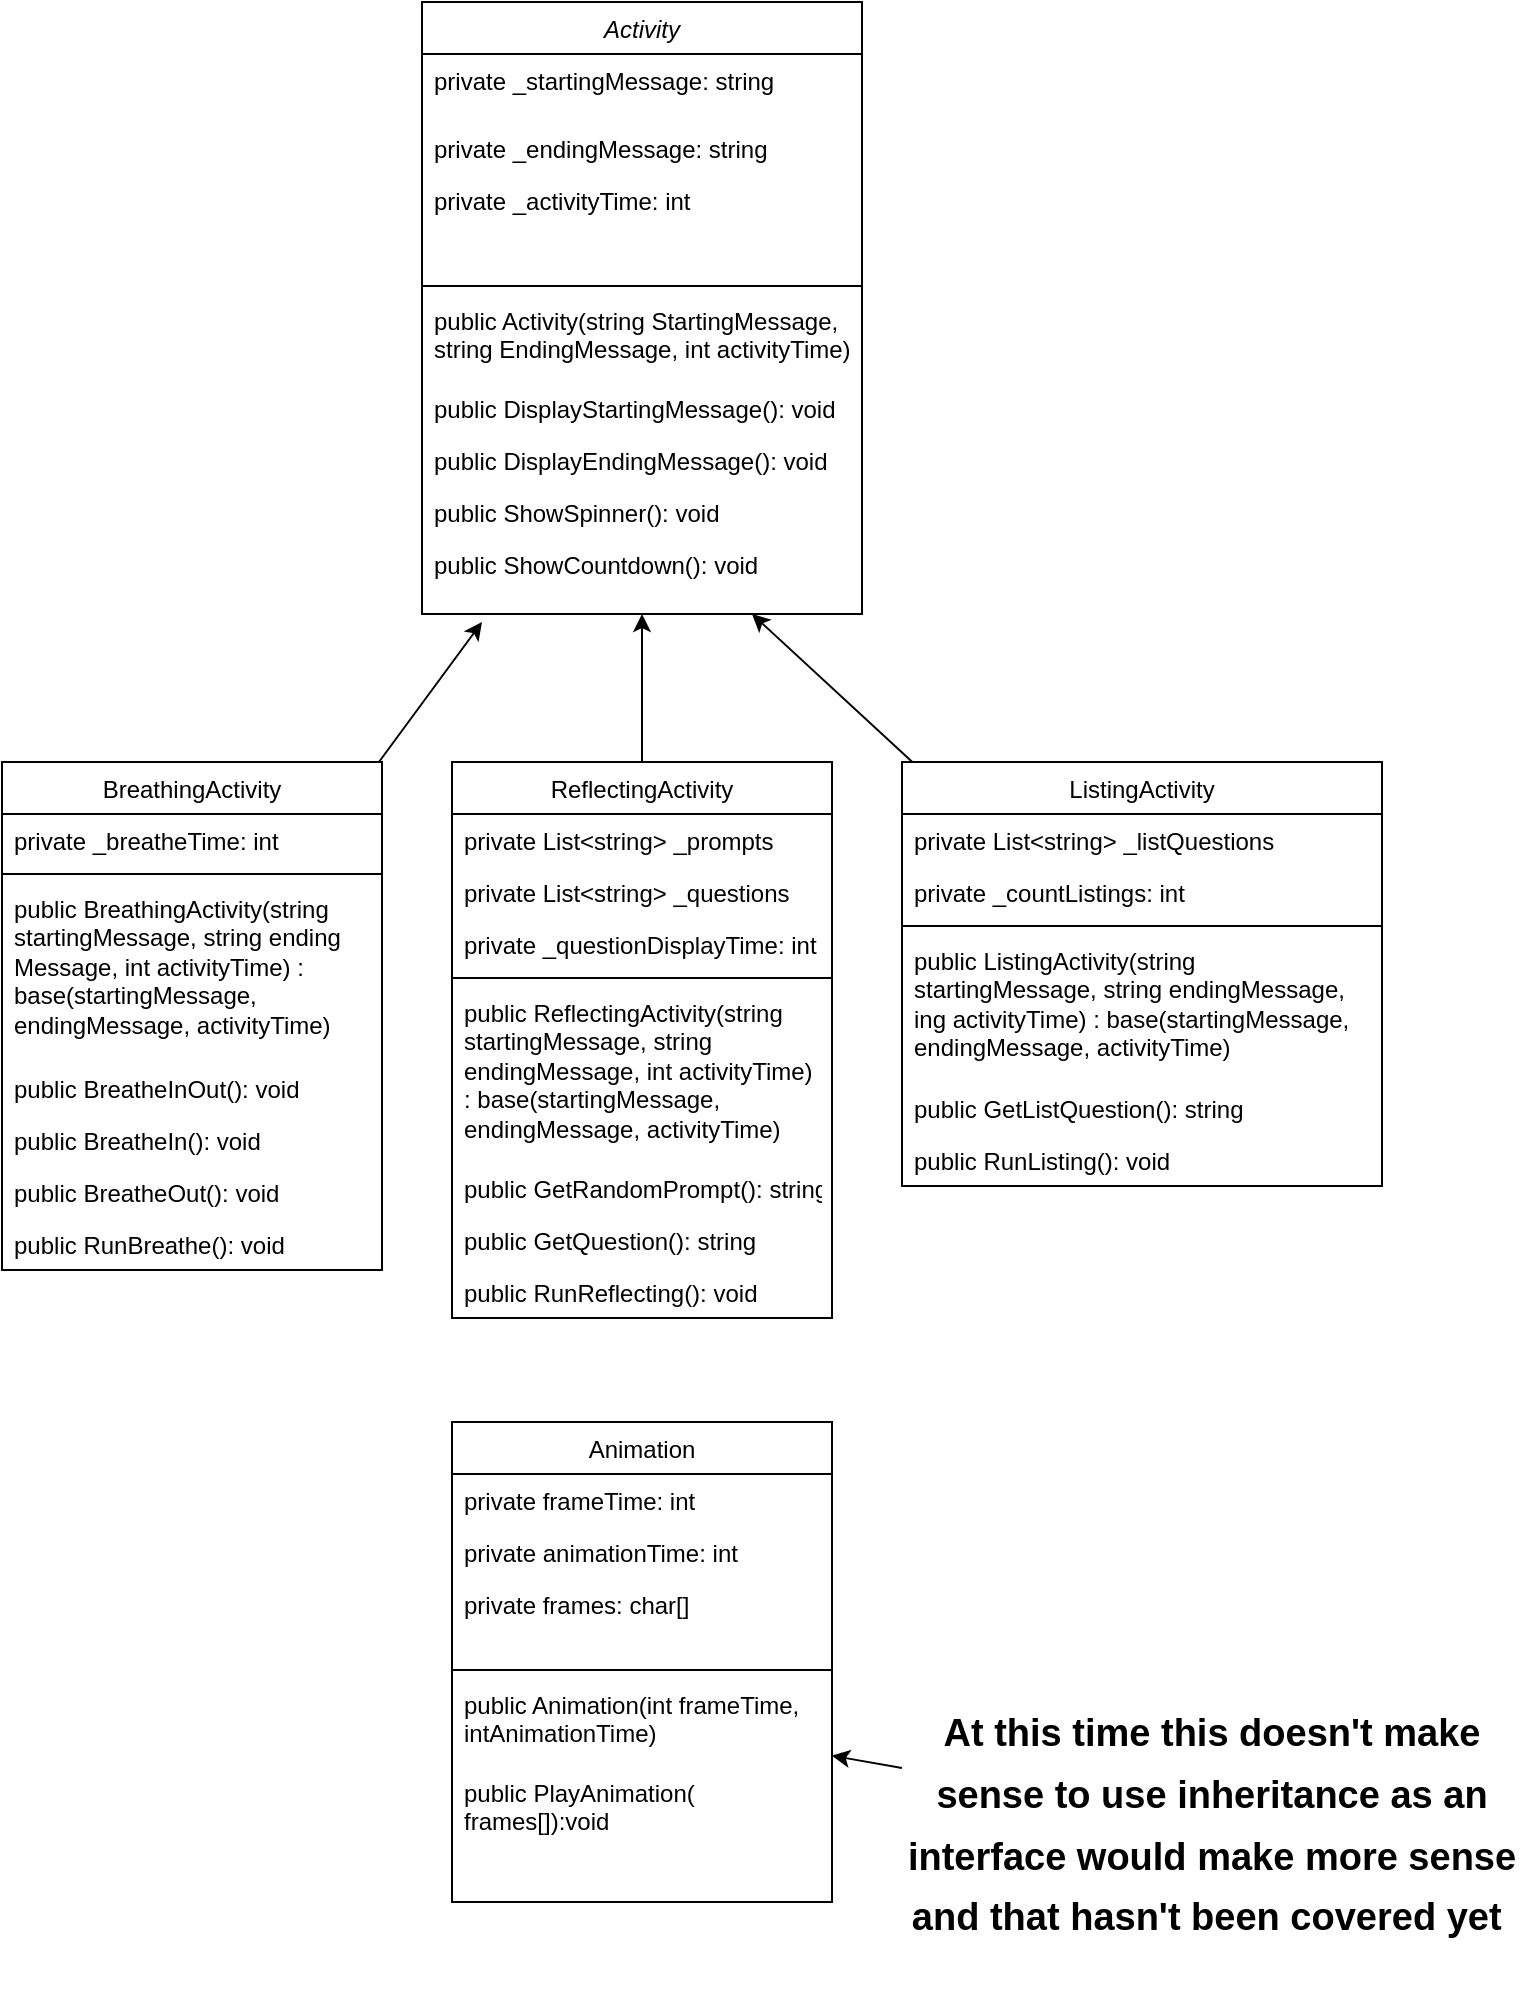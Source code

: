<mxfile version="21.3.7" type="device">
  <diagram id="C5RBs43oDa-KdzZeNtuy" name="Page-1">
    <mxGraphModel dx="1434" dy="1933" grid="1" gridSize="10" guides="1" tooltips="1" connect="1" arrows="1" fold="1" page="1" pageScale="1" pageWidth="827" pageHeight="1169" math="0" shadow="0">
      <root>
        <mxCell id="WIyWlLk6GJQsqaUBKTNV-0" />
        <mxCell id="WIyWlLk6GJQsqaUBKTNV-1" parent="WIyWlLk6GJQsqaUBKTNV-0" />
        <mxCell id="zkfFHV4jXpPFQw0GAbJ--0" value="Activity" style="swimlane;fontStyle=2;align=center;verticalAlign=top;childLayout=stackLayout;horizontal=1;startSize=26;horizontalStack=0;resizeParent=1;resizeLast=0;collapsible=1;marginBottom=0;rounded=0;shadow=0;strokeWidth=1;" parent="WIyWlLk6GJQsqaUBKTNV-1" vertex="1">
          <mxGeometry x="243" y="-1150" width="220" height="306" as="geometry">
            <mxRectangle x="230" y="140" width="160" height="26" as="alternateBounds" />
          </mxGeometry>
        </mxCell>
        <mxCell id="zkfFHV4jXpPFQw0GAbJ--3" value="private _startingMessage: string&#xa;" style="text;align=left;verticalAlign=top;spacingLeft=4;spacingRight=4;overflow=hidden;rotatable=0;points=[[0,0.5],[1,0.5]];portConstraint=eastwest;rounded=0;shadow=0;html=0;" parent="zkfFHV4jXpPFQw0GAbJ--0" vertex="1">
          <mxGeometry y="26" width="220" height="34" as="geometry" />
        </mxCell>
        <mxCell id="zb5_Ww92FfXpws6_6_BQ-10" value="private _endingMessage: string" style="text;align=left;verticalAlign=top;spacingLeft=4;spacingRight=4;overflow=hidden;rotatable=0;points=[[0,0.5],[1,0.5]];portConstraint=eastwest;rounded=0;shadow=0;html=0;" parent="zkfFHV4jXpPFQw0GAbJ--0" vertex="1">
          <mxGeometry y="60" width="220" height="26" as="geometry" />
        </mxCell>
        <mxCell id="zkfFHV4jXpPFQw0GAbJ--18" value="private _activityTime: int" style="text;align=left;verticalAlign=top;spacingLeft=4;spacingRight=4;overflow=hidden;rotatable=0;points=[[0,0.5],[1,0.5]];portConstraint=eastwest;" parent="zkfFHV4jXpPFQw0GAbJ--0" vertex="1">
          <mxGeometry y="86" width="220" height="26" as="geometry" />
        </mxCell>
        <mxCell id="zb5_Ww92FfXpws6_6_BQ-19" style="text;align=left;verticalAlign=top;spacingLeft=4;spacingRight=4;overflow=hidden;rotatable=0;points=[[0,0.5],[1,0.5]];portConstraint=eastwest;rounded=0;shadow=0;html=0;" parent="zkfFHV4jXpPFQw0GAbJ--0" vertex="1">
          <mxGeometry y="112" width="220" height="26" as="geometry" />
        </mxCell>
        <mxCell id="zkfFHV4jXpPFQw0GAbJ--4" value="" style="line;html=1;strokeWidth=1;align=left;verticalAlign=middle;spacingTop=-1;spacingLeft=3;spacingRight=3;rotatable=0;labelPosition=right;points=[];portConstraint=eastwest;" parent="zkfFHV4jXpPFQw0GAbJ--0" vertex="1">
          <mxGeometry y="138" width="220" height="8" as="geometry" />
        </mxCell>
        <mxCell id="zb5_Ww92FfXpws6_6_BQ-44" value="public Activity(string StartingMessage, string EndingMessage, int activityTime)" style="text;align=left;verticalAlign=top;spacingLeft=4;spacingRight=4;overflow=hidden;rotatable=0;points=[[0,0.5],[1,0.5]];portConstraint=eastwest;whiteSpace=wrap;" parent="zkfFHV4jXpPFQw0GAbJ--0" vertex="1">
          <mxGeometry y="146" width="220" height="44" as="geometry" />
        </mxCell>
        <mxCell id="zkfFHV4jXpPFQw0GAbJ--5" value="public DisplayStartingMessage(): void" style="text;align=left;verticalAlign=top;spacingLeft=4;spacingRight=4;overflow=hidden;rotatable=0;points=[[0,0.5],[1,0.5]];portConstraint=eastwest;" parent="zkfFHV4jXpPFQw0GAbJ--0" vertex="1">
          <mxGeometry y="190" width="220" height="26" as="geometry" />
        </mxCell>
        <mxCell id="zb5_Ww92FfXpws6_6_BQ-11" value="public DisplayEndingMessage(): void" style="text;align=left;verticalAlign=top;spacingLeft=4;spacingRight=4;overflow=hidden;rotatable=0;points=[[0,0.5],[1,0.5]];portConstraint=eastwest;" parent="zkfFHV4jXpPFQw0GAbJ--0" vertex="1">
          <mxGeometry y="216" width="220" height="26" as="geometry" />
        </mxCell>
        <mxCell id="zb5_Ww92FfXpws6_6_BQ-14" value="public ShowSpinner(): void" style="text;align=left;verticalAlign=top;spacingLeft=4;spacingRight=4;overflow=hidden;rotatable=0;points=[[0,0.5],[1,0.5]];portConstraint=eastwest;" parent="zkfFHV4jXpPFQw0GAbJ--0" vertex="1">
          <mxGeometry y="242" width="220" height="26" as="geometry" />
        </mxCell>
        <mxCell id="zb5_Ww92FfXpws6_6_BQ-13" value="public ShowCountdown(): void" style="text;align=left;verticalAlign=top;spacingLeft=4;spacingRight=4;overflow=hidden;rotatable=0;points=[[0,0.5],[1,0.5]];portConstraint=eastwest;" parent="zkfFHV4jXpPFQw0GAbJ--0" vertex="1">
          <mxGeometry y="268" width="220" height="28" as="geometry" />
        </mxCell>
        <mxCell id="4" style="edgeStyle=none;html=1;entryX=0.75;entryY=1;entryDx=0;entryDy=0;" parent="WIyWlLk6GJQsqaUBKTNV-1" source="zkfFHV4jXpPFQw0GAbJ--6" target="zkfFHV4jXpPFQw0GAbJ--0" edge="1">
          <mxGeometry relative="1" as="geometry" />
        </mxCell>
        <mxCell id="zkfFHV4jXpPFQw0GAbJ--6" value="ListingActivity" style="swimlane;fontStyle=0;align=center;verticalAlign=top;childLayout=stackLayout;horizontal=1;startSize=26;horizontalStack=0;resizeParent=1;resizeLast=0;collapsible=1;marginBottom=0;rounded=0;shadow=0;strokeWidth=1;" parent="WIyWlLk6GJQsqaUBKTNV-1" vertex="1">
          <mxGeometry x="483" y="-770" width="240" height="212" as="geometry">
            <mxRectangle x="130" y="380" width="160" height="26" as="alternateBounds" />
          </mxGeometry>
        </mxCell>
        <mxCell id="zkfFHV4jXpPFQw0GAbJ--8" value="private List&lt;string&gt; _listQuestions" style="text;align=left;verticalAlign=top;spacingLeft=4;spacingRight=4;overflow=hidden;rotatable=0;points=[[0,0.5],[1,0.5]];portConstraint=eastwest;rounded=0;shadow=0;html=0;" parent="zkfFHV4jXpPFQw0GAbJ--6" vertex="1">
          <mxGeometry y="26" width="240" height="26" as="geometry" />
        </mxCell>
        <mxCell id="zb5_Ww92FfXpws6_6_BQ-33" value="private _countListings: int" style="text;align=left;verticalAlign=top;spacingLeft=4;spacingRight=4;overflow=hidden;rotatable=0;points=[[0,0.5],[1,0.5]];portConstraint=eastwest;rounded=0;shadow=0;html=0;" parent="zkfFHV4jXpPFQw0GAbJ--6" vertex="1">
          <mxGeometry y="52" width="240" height="26" as="geometry" />
        </mxCell>
        <mxCell id="zkfFHV4jXpPFQw0GAbJ--9" value="" style="line;html=1;strokeWidth=1;align=left;verticalAlign=middle;spacingTop=-1;spacingLeft=3;spacingRight=3;rotatable=0;labelPosition=right;points=[];portConstraint=eastwest;" parent="zkfFHV4jXpPFQw0GAbJ--6" vertex="1">
          <mxGeometry y="78" width="240" height="8" as="geometry" />
        </mxCell>
        <mxCell id="zb5_Ww92FfXpws6_6_BQ-48" value="public ListingActivity(string startingMessage, string endingMessage, ing activityTime) : base(startingMessage, endingMessage, activityTime)" style="text;align=left;verticalAlign=top;spacingLeft=4;spacingRight=4;overflow=hidden;rotatable=0;points=[[0,0.5],[1,0.5]];portConstraint=eastwest;fontStyle=0;whiteSpace=wrap;" parent="zkfFHV4jXpPFQw0GAbJ--6" vertex="1">
          <mxGeometry y="86" width="240" height="74" as="geometry" />
        </mxCell>
        <mxCell id="zkfFHV4jXpPFQw0GAbJ--10" value="public GetListQuestion(): string" style="text;align=left;verticalAlign=top;spacingLeft=4;spacingRight=4;overflow=hidden;rotatable=0;points=[[0,0.5],[1,0.5]];portConstraint=eastwest;fontStyle=0" parent="zkfFHV4jXpPFQw0GAbJ--6" vertex="1">
          <mxGeometry y="160" width="240" height="26" as="geometry" />
        </mxCell>
        <mxCell id="zb5_Ww92FfXpws6_6_BQ-49" value="public RunListing(): void" style="text;align=left;verticalAlign=top;spacingLeft=4;spacingRight=4;overflow=hidden;rotatable=0;points=[[0,0.5],[1,0.5]];portConstraint=eastwest;fontStyle=0" parent="zkfFHV4jXpPFQw0GAbJ--6" vertex="1">
          <mxGeometry y="186" width="240" height="26" as="geometry" />
        </mxCell>
        <mxCell id="3" style="edgeStyle=none;html=1;entryX=0.5;entryY=1;entryDx=0;entryDy=0;" parent="WIyWlLk6GJQsqaUBKTNV-1" source="zkfFHV4jXpPFQw0GAbJ--13" target="zkfFHV4jXpPFQw0GAbJ--0" edge="1">
          <mxGeometry relative="1" as="geometry" />
        </mxCell>
        <mxCell id="zkfFHV4jXpPFQw0GAbJ--13" value="ReflectingActivity" style="swimlane;fontStyle=0;align=center;verticalAlign=top;childLayout=stackLayout;horizontal=1;startSize=26;horizontalStack=0;resizeParent=1;resizeLast=0;collapsible=1;marginBottom=0;rounded=0;shadow=0;strokeWidth=1;" parent="WIyWlLk6GJQsqaUBKTNV-1" vertex="1">
          <mxGeometry x="258" y="-770" width="190" height="278" as="geometry">
            <mxRectangle x="340" y="380" width="170" height="26" as="alternateBounds" />
          </mxGeometry>
        </mxCell>
        <mxCell id="zkfFHV4jXpPFQw0GAbJ--14" value="private List&lt;string&gt; _prompts" style="text;align=left;verticalAlign=top;spacingLeft=4;spacingRight=4;overflow=hidden;rotatable=0;points=[[0,0.5],[1,0.5]];portConstraint=eastwest;" parent="zkfFHV4jXpPFQw0GAbJ--13" vertex="1">
          <mxGeometry y="26" width="190" height="26" as="geometry" />
        </mxCell>
        <mxCell id="zb5_Ww92FfXpws6_6_BQ-20" value="private List&lt;string&gt; _questions" style="text;align=left;verticalAlign=top;spacingLeft=4;spacingRight=4;overflow=hidden;rotatable=0;points=[[0,0.5],[1,0.5]];portConstraint=eastwest;" parent="zkfFHV4jXpPFQw0GAbJ--13" vertex="1">
          <mxGeometry y="52" width="190" height="26" as="geometry" />
        </mxCell>
        <mxCell id="zb5_Ww92FfXpws6_6_BQ-30" value="private _questionDisplayTime: int" style="text;align=left;verticalAlign=top;spacingLeft=4;spacingRight=4;overflow=hidden;rotatable=0;points=[[0,0.5],[1,0.5]];portConstraint=eastwest;" parent="zkfFHV4jXpPFQw0GAbJ--13" vertex="1">
          <mxGeometry y="78" width="190" height="26" as="geometry" />
        </mxCell>
        <mxCell id="zkfFHV4jXpPFQw0GAbJ--15" value="" style="line;html=1;strokeWidth=1;align=left;verticalAlign=middle;spacingTop=-1;spacingLeft=3;spacingRight=3;rotatable=0;labelPosition=right;points=[];portConstraint=eastwest;" parent="zkfFHV4jXpPFQw0GAbJ--13" vertex="1">
          <mxGeometry y="104" width="190" height="8" as="geometry" />
        </mxCell>
        <mxCell id="zb5_Ww92FfXpws6_6_BQ-47" value="public ReflectingActivity(string startingMessage, string endingMessage, int activityTime) : base(startingMessage, endingMessage, activityTime)" style="text;align=left;verticalAlign=top;spacingLeft=4;spacingRight=4;overflow=hidden;rotatable=0;points=[[0,0.5],[1,0.5]];portConstraint=eastwest;whiteSpace=wrap;" parent="zkfFHV4jXpPFQw0GAbJ--13" vertex="1">
          <mxGeometry y="112" width="190" height="88" as="geometry" />
        </mxCell>
        <mxCell id="zkfFHV4jXpPFQw0GAbJ--11" value="public GetRandomPrompt(): string" style="text;align=left;verticalAlign=top;spacingLeft=4;spacingRight=4;overflow=hidden;rotatable=0;points=[[0,0.5],[1,0.5]];portConstraint=eastwest;" parent="zkfFHV4jXpPFQw0GAbJ--13" vertex="1">
          <mxGeometry y="200" width="190" height="26" as="geometry" />
        </mxCell>
        <mxCell id="zb5_Ww92FfXpws6_6_BQ-21" value="public GetQuestion(): string" style="text;align=left;verticalAlign=top;spacingLeft=4;spacingRight=4;overflow=hidden;rotatable=0;points=[[0,0.5],[1,0.5]];portConstraint=eastwest;" parent="zkfFHV4jXpPFQw0GAbJ--13" vertex="1">
          <mxGeometry y="226" width="190" height="26" as="geometry" />
        </mxCell>
        <mxCell id="zb5_Ww92FfXpws6_6_BQ-35" value="public RunReflecting(): void" style="text;align=left;verticalAlign=top;spacingLeft=4;spacingRight=4;overflow=hidden;rotatable=0;points=[[0,0.5],[1,0.5]];portConstraint=eastwest;" parent="zkfFHV4jXpPFQw0GAbJ--13" vertex="1">
          <mxGeometry y="252" width="190" height="26" as="geometry" />
        </mxCell>
        <mxCell id="1" style="edgeStyle=none;html=1;" parent="WIyWlLk6GJQsqaUBKTNV-1" source="zb5_Ww92FfXpws6_6_BQ-22" edge="1">
          <mxGeometry relative="1" as="geometry">
            <mxPoint x="273" y="-840" as="targetPoint" />
          </mxGeometry>
        </mxCell>
        <mxCell id="zb5_Ww92FfXpws6_6_BQ-22" value="BreathingActivity" style="swimlane;fontStyle=0;align=center;verticalAlign=top;childLayout=stackLayout;horizontal=1;startSize=26;horizontalStack=0;resizeParent=1;resizeLast=0;collapsible=1;marginBottom=0;rounded=0;shadow=0;strokeWidth=1;" parent="WIyWlLk6GJQsqaUBKTNV-1" vertex="1">
          <mxGeometry x="33" y="-770" width="190" height="254" as="geometry">
            <mxRectangle x="340" y="380" width="170" height="26" as="alternateBounds" />
          </mxGeometry>
        </mxCell>
        <mxCell id="zb5_Ww92FfXpws6_6_BQ-24" value="private _breatheTime: int" style="text;align=left;verticalAlign=top;spacingLeft=4;spacingRight=4;overflow=hidden;rotatable=0;points=[[0,0.5],[1,0.5]];portConstraint=eastwest;" parent="zb5_Ww92FfXpws6_6_BQ-22" vertex="1">
          <mxGeometry y="26" width="190" height="26" as="geometry" />
        </mxCell>
        <mxCell id="zb5_Ww92FfXpws6_6_BQ-25" value="" style="line;html=1;strokeWidth=1;align=left;verticalAlign=middle;spacingTop=-1;spacingLeft=3;spacingRight=3;rotatable=0;labelPosition=right;points=[];portConstraint=eastwest;" parent="zb5_Ww92FfXpws6_6_BQ-22" vertex="1">
          <mxGeometry y="52" width="190" height="8" as="geometry" />
        </mxCell>
        <mxCell id="zb5_Ww92FfXpws6_6_BQ-37" value="public BreathingActivity(string startingMessage, string ending Message, int activityTime) : base(startingMessage, endingMessage, activityTime)" style="text;align=left;verticalAlign=top;spacingLeft=4;spacingRight=4;overflow=hidden;rotatable=0;points=[[0,0.5],[1,0.5]];portConstraint=eastwest;whiteSpace=wrap;" parent="zb5_Ww92FfXpws6_6_BQ-22" vertex="1">
          <mxGeometry y="60" width="190" height="90" as="geometry" />
        </mxCell>
        <mxCell id="zb5_Ww92FfXpws6_6_BQ-26" value="public BreatheInOut(): void" style="text;align=left;verticalAlign=top;spacingLeft=4;spacingRight=4;overflow=hidden;rotatable=0;points=[[0,0.5],[1,0.5]];portConstraint=eastwest;" parent="zb5_Ww92FfXpws6_6_BQ-22" vertex="1">
          <mxGeometry y="150" width="190" height="26" as="geometry" />
        </mxCell>
        <mxCell id="zb5_Ww92FfXpws6_6_BQ-27" value="public BreatheIn(): void" style="text;align=left;verticalAlign=top;spacingLeft=4;spacingRight=4;overflow=hidden;rotatable=0;points=[[0,0.5],[1,0.5]];portConstraint=eastwest;" parent="zb5_Ww92FfXpws6_6_BQ-22" vertex="1">
          <mxGeometry y="176" width="190" height="26" as="geometry" />
        </mxCell>
        <mxCell id="zb5_Ww92FfXpws6_6_BQ-29" value="public BreatheOut(): void" style="text;align=left;verticalAlign=top;spacingLeft=4;spacingRight=4;overflow=hidden;rotatable=0;points=[[0,0.5],[1,0.5]];portConstraint=eastwest;" parent="zb5_Ww92FfXpws6_6_BQ-22" vertex="1">
          <mxGeometry y="202" width="190" height="26" as="geometry" />
        </mxCell>
        <mxCell id="zb5_Ww92FfXpws6_6_BQ-36" value="public RunBreathe(): void" style="text;align=left;verticalAlign=top;spacingLeft=4;spacingRight=4;overflow=hidden;rotatable=0;points=[[0,0.5],[1,0.5]];portConstraint=eastwest;" parent="zb5_Ww92FfXpws6_6_BQ-22" vertex="1">
          <mxGeometry y="228" width="190" height="26" as="geometry" />
        </mxCell>
        <mxCell id="zb5_Ww92FfXpws6_6_BQ-51" value="Animation" style="swimlane;fontStyle=0;align=center;verticalAlign=top;childLayout=stackLayout;horizontal=1;startSize=26;horizontalStack=0;resizeParent=1;resizeLast=0;collapsible=1;marginBottom=0;rounded=0;shadow=0;strokeWidth=1;" parent="WIyWlLk6GJQsqaUBKTNV-1" vertex="1">
          <mxGeometry x="258" y="-440" width="190" height="240" as="geometry">
            <mxRectangle x="340" y="380" width="170" height="26" as="alternateBounds" />
          </mxGeometry>
        </mxCell>
        <mxCell id="zb5_Ww92FfXpws6_6_BQ-53" value="private frameTime: int" style="text;align=left;verticalAlign=top;spacingLeft=4;spacingRight=4;overflow=hidden;rotatable=0;points=[[0,0.5],[1,0.5]];portConstraint=eastwest;" parent="zb5_Ww92FfXpws6_6_BQ-51" vertex="1">
          <mxGeometry y="26" width="190" height="26" as="geometry" />
        </mxCell>
        <mxCell id="5" value="private animationTime: int" style="text;align=left;verticalAlign=top;spacingLeft=4;spacingRight=4;overflow=hidden;rotatable=0;points=[[0,0.5],[1,0.5]];portConstraint=eastwest;" parent="zb5_Ww92FfXpws6_6_BQ-51" vertex="1">
          <mxGeometry y="52" width="190" height="26" as="geometry" />
        </mxCell>
        <mxCell id="18" value="private frames: char[]" style="text;align=left;verticalAlign=top;spacingLeft=4;spacingRight=4;overflow=hidden;rotatable=0;points=[[0,0.5],[1,0.5]];portConstraint=eastwest;whiteSpace=wrap;" parent="zb5_Ww92FfXpws6_6_BQ-51" vertex="1">
          <mxGeometry y="78" width="190" height="42" as="geometry" />
        </mxCell>
        <mxCell id="zb5_Ww92FfXpws6_6_BQ-55" value="" style="line;html=1;strokeWidth=1;align=left;verticalAlign=middle;spacingTop=-1;spacingLeft=3;spacingRight=3;rotatable=0;labelPosition=right;points=[];portConstraint=eastwest;" parent="zb5_Ww92FfXpws6_6_BQ-51" vertex="1">
          <mxGeometry y="120" width="190" height="8" as="geometry" />
        </mxCell>
        <mxCell id="zb5_Ww92FfXpws6_6_BQ-59" value="public Animation(int frameTime, intAnimationTime)&#xa;" style="text;align=left;verticalAlign=top;spacingLeft=4;spacingRight=4;overflow=hidden;rotatable=0;points=[[0,0.5],[1,0.5]];portConstraint=eastwest;whiteSpace=wrap;" parent="zb5_Ww92FfXpws6_6_BQ-51" vertex="1">
          <mxGeometry y="128" width="190" height="44" as="geometry" />
        </mxCell>
        <mxCell id="6" value="public PlayAnimation( frames[]):void" style="text;align=left;verticalAlign=top;spacingLeft=4;spacingRight=4;overflow=hidden;rotatable=0;points=[[0,0.5],[1,0.5]];portConstraint=eastwest;whiteSpace=wrap;" parent="zb5_Ww92FfXpws6_6_BQ-51" vertex="1">
          <mxGeometry y="172" width="190" height="44" as="geometry" />
        </mxCell>
        <mxCell id="21" value="" style="edgeStyle=none;html=1;fontSize=19;" parent="WIyWlLk6GJQsqaUBKTNV-1" source="20" target="zb5_Ww92FfXpws6_6_BQ-59" edge="1">
          <mxGeometry relative="1" as="geometry" />
        </mxCell>
        <mxCell id="20" value="&lt;p style=&quot;line-height: 120%;&quot;&gt;&lt;font style=&quot;font-size: 19px;&quot;&gt;At this time this doesn&#39;t make sense to use inheritance as an interface would make more sense and that hasn&#39;t been covered yet&amp;nbsp;&lt;/font&gt;&lt;/p&gt;" style="text;strokeColor=none;fillColor=none;html=1;fontSize=24;fontStyle=1;verticalAlign=middle;align=center;whiteSpace=wrap;" parent="WIyWlLk6GJQsqaUBKTNV-1" vertex="1">
          <mxGeometry x="483" y="-309" width="310" height="139" as="geometry" />
        </mxCell>
      </root>
    </mxGraphModel>
  </diagram>
</mxfile>
